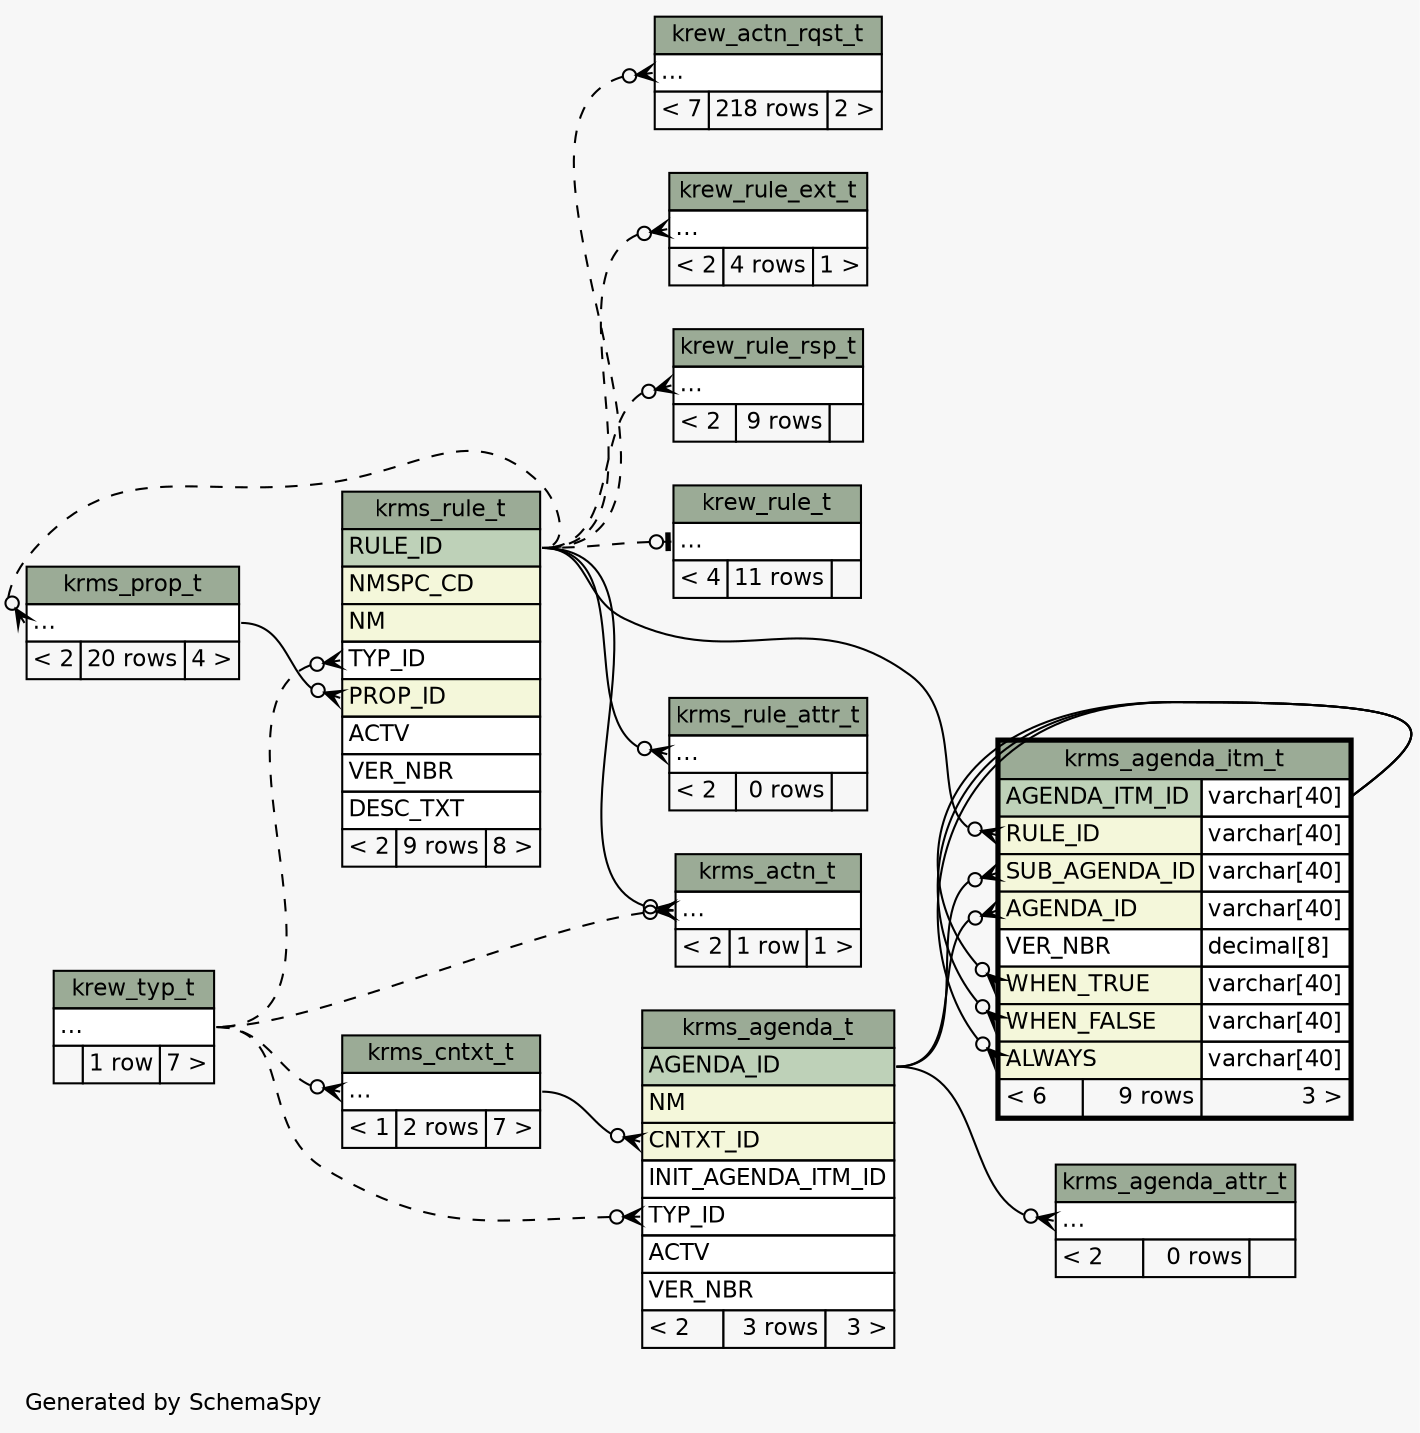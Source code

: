 // dot 2.28.0 on Mac OS X 10.7.2
// SchemaSpy rev 590
digraph "impliedTwoDegreesRelationshipsDiagram" {
  graph [
    rankdir="RL"
    bgcolor="#f7f7f7"
    label="\nGenerated by SchemaSpy"
    labeljust="l"
    nodesep="0.18"
    ranksep="0.46"
    fontname="Helvetica"
    fontsize="11"
  ];
  node [
    fontname="Helvetica"
    fontsize="11"
    shape="plaintext"
  ];
  edge [
    arrowsize="0.8"
  ];
  "krew_actn_rqst_t":"elipses":w -> "krms_rule_t":"RULE_ID":e [arrowhead=none dir=back arrowtail=crowodot style=dashed];
  "krew_rule_ext_t":"elipses":w -> "krms_rule_t":"RULE_ID":e [arrowhead=none dir=back arrowtail=crowodot style=dashed];
  "krew_rule_rsp_t":"elipses":w -> "krms_rule_t":"RULE_ID":e [arrowhead=none dir=back arrowtail=crowodot style=dashed];
  "krew_rule_t":"elipses":w -> "krms_rule_t":"RULE_ID":e [arrowhead=none dir=back arrowtail=teeodot style=dashed];
  "krms_actn_t":"elipses":w -> "krms_rule_t":"RULE_ID":e [arrowhead=none dir=back arrowtail=crowodot];
  "krms_actn_t":"elipses":w -> "krew_typ_t":"elipses":e [arrowhead=none dir=back arrowtail=crowodot style=dashed];
  "krms_agenda_attr_t":"elipses":w -> "krms_agenda_t":"AGENDA_ID":e [arrowhead=none dir=back arrowtail=crowodot];
  "krms_agenda_itm_t":"AGENDA_ID":w -> "krms_agenda_t":"AGENDA_ID":e [arrowhead=none dir=back arrowtail=crowodot];
  "krms_agenda_itm_t":"ALWAYS":w -> "krms_agenda_itm_t":"AGENDA_ITM_ID.type":e [arrowhead=none dir=back arrowtail=crowodot];
  "krms_agenda_itm_t":"RULE_ID":w -> "krms_rule_t":"RULE_ID":e [arrowhead=none dir=back arrowtail=crowodot];
  "krms_agenda_itm_t":"SUB_AGENDA_ID":w -> "krms_agenda_t":"AGENDA_ID":e [arrowhead=none dir=back arrowtail=crowodot];
  "krms_agenda_itm_t":"WHEN_FALSE":w -> "krms_agenda_itm_t":"AGENDA_ITM_ID.type":e [arrowhead=none dir=back arrowtail=crowodot];
  "krms_agenda_itm_t":"WHEN_TRUE":w -> "krms_agenda_itm_t":"AGENDA_ITM_ID.type":e [arrowhead=none dir=back arrowtail=crowodot];
  "krms_agenda_t":"CNTXT_ID":w -> "krms_cntxt_t":"elipses":e [arrowhead=none dir=back arrowtail=crowodot];
  "krms_agenda_t":"TYP_ID":w -> "krew_typ_t":"elipses":e [arrowhead=none dir=back arrowtail=crowodot style=dashed];
  "krms_cntxt_t":"elipses":w -> "krew_typ_t":"elipses":e [arrowhead=none dir=back arrowtail=crowodot style=dashed];
  "krms_prop_t":"elipses":w -> "krms_rule_t":"RULE_ID":e [arrowhead=none dir=back arrowtail=crowodot style=dashed];
  "krms_rule_attr_t":"elipses":w -> "krms_rule_t":"RULE_ID":e [arrowhead=none dir=back arrowtail=crowodot];
  "krms_rule_t":"PROP_ID":w -> "krms_prop_t":"elipses":e [arrowhead=none dir=back arrowtail=crowodot];
  "krms_rule_t":"TYP_ID":w -> "krew_typ_t":"elipses":e [arrowhead=none dir=back arrowtail=crowodot style=dashed];
  "krew_actn_rqst_t" [
    label=<
    <TABLE BORDER="0" CELLBORDER="1" CELLSPACING="0" BGCOLOR="#ffffff">
      <TR><TD COLSPAN="3" BGCOLOR="#9bab96" ALIGN="CENTER">krew_actn_rqst_t</TD></TR>
      <TR><TD PORT="elipses" COLSPAN="3" ALIGN="LEFT">...</TD></TR>
      <TR><TD ALIGN="LEFT" BGCOLOR="#f7f7f7">&lt; 7</TD><TD ALIGN="RIGHT" BGCOLOR="#f7f7f7">218 rows</TD><TD ALIGN="RIGHT" BGCOLOR="#f7f7f7">2 &gt;</TD></TR>
    </TABLE>>
    URL="krew_actn_rqst_t.html"
    tooltip="krew_actn_rqst_t"
  ];
  "krew_rule_ext_t" [
    label=<
    <TABLE BORDER="0" CELLBORDER="1" CELLSPACING="0" BGCOLOR="#ffffff">
      <TR><TD COLSPAN="3" BGCOLOR="#9bab96" ALIGN="CENTER">krew_rule_ext_t</TD></TR>
      <TR><TD PORT="elipses" COLSPAN="3" ALIGN="LEFT">...</TD></TR>
      <TR><TD ALIGN="LEFT" BGCOLOR="#f7f7f7">&lt; 2</TD><TD ALIGN="RIGHT" BGCOLOR="#f7f7f7">4 rows</TD><TD ALIGN="RIGHT" BGCOLOR="#f7f7f7">1 &gt;</TD></TR>
    </TABLE>>
    URL="krew_rule_ext_t.html"
    tooltip="krew_rule_ext_t"
  ];
  "krew_rule_rsp_t" [
    label=<
    <TABLE BORDER="0" CELLBORDER="1" CELLSPACING="0" BGCOLOR="#ffffff">
      <TR><TD COLSPAN="3" BGCOLOR="#9bab96" ALIGN="CENTER">krew_rule_rsp_t</TD></TR>
      <TR><TD PORT="elipses" COLSPAN="3" ALIGN="LEFT">...</TD></TR>
      <TR><TD ALIGN="LEFT" BGCOLOR="#f7f7f7">&lt; 2</TD><TD ALIGN="RIGHT" BGCOLOR="#f7f7f7">9 rows</TD><TD ALIGN="RIGHT" BGCOLOR="#f7f7f7">  </TD></TR>
    </TABLE>>
    URL="krew_rule_rsp_t.html"
    tooltip="krew_rule_rsp_t"
  ];
  "krew_rule_t" [
    label=<
    <TABLE BORDER="0" CELLBORDER="1" CELLSPACING="0" BGCOLOR="#ffffff">
      <TR><TD COLSPAN="3" BGCOLOR="#9bab96" ALIGN="CENTER">krew_rule_t</TD></TR>
      <TR><TD PORT="elipses" COLSPAN="3" ALIGN="LEFT">...</TD></TR>
      <TR><TD ALIGN="LEFT" BGCOLOR="#f7f7f7">&lt; 4</TD><TD ALIGN="RIGHT" BGCOLOR="#f7f7f7">11 rows</TD><TD ALIGN="RIGHT" BGCOLOR="#f7f7f7">  </TD></TR>
    </TABLE>>
    URL="krew_rule_t.html"
    tooltip="krew_rule_t"
  ];
  "krew_typ_t" [
    label=<
    <TABLE BORDER="0" CELLBORDER="1" CELLSPACING="0" BGCOLOR="#ffffff">
      <TR><TD COLSPAN="3" BGCOLOR="#9bab96" ALIGN="CENTER">krew_typ_t</TD></TR>
      <TR><TD PORT="elipses" COLSPAN="3" ALIGN="LEFT">...</TD></TR>
      <TR><TD ALIGN="LEFT" BGCOLOR="#f7f7f7">  </TD><TD ALIGN="RIGHT" BGCOLOR="#f7f7f7">1 row</TD><TD ALIGN="RIGHT" BGCOLOR="#f7f7f7">7 &gt;</TD></TR>
    </TABLE>>
    URL="krew_typ_t.html"
    tooltip="krew_typ_t"
  ];
  "krms_actn_t" [
    label=<
    <TABLE BORDER="0" CELLBORDER="1" CELLSPACING="0" BGCOLOR="#ffffff">
      <TR><TD COLSPAN="3" BGCOLOR="#9bab96" ALIGN="CENTER">krms_actn_t</TD></TR>
      <TR><TD PORT="elipses" COLSPAN="3" ALIGN="LEFT">...</TD></TR>
      <TR><TD ALIGN="LEFT" BGCOLOR="#f7f7f7">&lt; 2</TD><TD ALIGN="RIGHT" BGCOLOR="#f7f7f7">1 row</TD><TD ALIGN="RIGHT" BGCOLOR="#f7f7f7">1 &gt;</TD></TR>
    </TABLE>>
    URL="krms_actn_t.html"
    tooltip="krms_actn_t"
  ];
  "krms_agenda_attr_t" [
    label=<
    <TABLE BORDER="0" CELLBORDER="1" CELLSPACING="0" BGCOLOR="#ffffff">
      <TR><TD COLSPAN="3" BGCOLOR="#9bab96" ALIGN="CENTER">krms_agenda_attr_t</TD></TR>
      <TR><TD PORT="elipses" COLSPAN="3" ALIGN="LEFT">...</TD></TR>
      <TR><TD ALIGN="LEFT" BGCOLOR="#f7f7f7">&lt; 2</TD><TD ALIGN="RIGHT" BGCOLOR="#f7f7f7">0 rows</TD><TD ALIGN="RIGHT" BGCOLOR="#f7f7f7">  </TD></TR>
    </TABLE>>
    URL="krms_agenda_attr_t.html"
    tooltip="krms_agenda_attr_t"
  ];
  "krms_agenda_itm_t" [
    label=<
    <TABLE BORDER="2" CELLBORDER="1" CELLSPACING="0" BGCOLOR="#ffffff">
      <TR><TD COLSPAN="3" BGCOLOR="#9bab96" ALIGN="CENTER">krms_agenda_itm_t</TD></TR>
      <TR><TD PORT="AGENDA_ITM_ID" COLSPAN="2" BGCOLOR="#bed1b8" ALIGN="LEFT">AGENDA_ITM_ID</TD><TD PORT="AGENDA_ITM_ID.type" ALIGN="LEFT">varchar[40]</TD></TR>
      <TR><TD PORT="RULE_ID" COLSPAN="2" BGCOLOR="#f4f7da" ALIGN="LEFT">RULE_ID</TD><TD PORT="RULE_ID.type" ALIGN="LEFT">varchar[40]</TD></TR>
      <TR><TD PORT="SUB_AGENDA_ID" COLSPAN="2" BGCOLOR="#f4f7da" ALIGN="LEFT">SUB_AGENDA_ID</TD><TD PORT="SUB_AGENDA_ID.type" ALIGN="LEFT">varchar[40]</TD></TR>
      <TR><TD PORT="AGENDA_ID" COLSPAN="2" BGCOLOR="#f4f7da" ALIGN="LEFT">AGENDA_ID</TD><TD PORT="AGENDA_ID.type" ALIGN="LEFT">varchar[40]</TD></TR>
      <TR><TD PORT="VER_NBR" COLSPAN="2" ALIGN="LEFT">VER_NBR</TD><TD PORT="VER_NBR.type" ALIGN="LEFT">decimal[8]</TD></TR>
      <TR><TD PORT="WHEN_TRUE" COLSPAN="2" BGCOLOR="#f4f7da" ALIGN="LEFT">WHEN_TRUE</TD><TD PORT="WHEN_TRUE.type" ALIGN="LEFT">varchar[40]</TD></TR>
      <TR><TD PORT="WHEN_FALSE" COLSPAN="2" BGCOLOR="#f4f7da" ALIGN="LEFT">WHEN_FALSE</TD><TD PORT="WHEN_FALSE.type" ALIGN="LEFT">varchar[40]</TD></TR>
      <TR><TD PORT="ALWAYS" COLSPAN="2" BGCOLOR="#f4f7da" ALIGN="LEFT">ALWAYS</TD><TD PORT="ALWAYS.type" ALIGN="LEFT">varchar[40]</TD></TR>
      <TR><TD ALIGN="LEFT" BGCOLOR="#f7f7f7">&lt; 6</TD><TD ALIGN="RIGHT" BGCOLOR="#f7f7f7">9 rows</TD><TD ALIGN="RIGHT" BGCOLOR="#f7f7f7">3 &gt;</TD></TR>
    </TABLE>>
    URL="krms_agenda_itm_t.html"
    tooltip="krms_agenda_itm_t"
  ];
  "krms_agenda_t" [
    label=<
    <TABLE BORDER="0" CELLBORDER="1" CELLSPACING="0" BGCOLOR="#ffffff">
      <TR><TD COLSPAN="3" BGCOLOR="#9bab96" ALIGN="CENTER">krms_agenda_t</TD></TR>
      <TR><TD PORT="AGENDA_ID" COLSPAN="3" BGCOLOR="#bed1b8" ALIGN="LEFT">AGENDA_ID</TD></TR>
      <TR><TD PORT="NM" COLSPAN="3" BGCOLOR="#f4f7da" ALIGN="LEFT">NM</TD></TR>
      <TR><TD PORT="CNTXT_ID" COLSPAN="3" BGCOLOR="#f4f7da" ALIGN="LEFT">CNTXT_ID</TD></TR>
      <TR><TD PORT="INIT_AGENDA_ITM_ID" COLSPAN="3" ALIGN="LEFT">INIT_AGENDA_ITM_ID</TD></TR>
      <TR><TD PORT="TYP_ID" COLSPAN="3" ALIGN="LEFT">TYP_ID</TD></TR>
      <TR><TD PORT="ACTV" COLSPAN="3" ALIGN="LEFT">ACTV</TD></TR>
      <TR><TD PORT="VER_NBR" COLSPAN="3" ALIGN="LEFT">VER_NBR</TD></TR>
      <TR><TD ALIGN="LEFT" BGCOLOR="#f7f7f7">&lt; 2</TD><TD ALIGN="RIGHT" BGCOLOR="#f7f7f7">3 rows</TD><TD ALIGN="RIGHT" BGCOLOR="#f7f7f7">3 &gt;</TD></TR>
    </TABLE>>
    URL="krms_agenda_t.html"
    tooltip="krms_agenda_t"
  ];
  "krms_cntxt_t" [
    label=<
    <TABLE BORDER="0" CELLBORDER="1" CELLSPACING="0" BGCOLOR="#ffffff">
      <TR><TD COLSPAN="3" BGCOLOR="#9bab96" ALIGN="CENTER">krms_cntxt_t</TD></TR>
      <TR><TD PORT="elipses" COLSPAN="3" ALIGN="LEFT">...</TD></TR>
      <TR><TD ALIGN="LEFT" BGCOLOR="#f7f7f7">&lt; 1</TD><TD ALIGN="RIGHT" BGCOLOR="#f7f7f7">2 rows</TD><TD ALIGN="RIGHT" BGCOLOR="#f7f7f7">7 &gt;</TD></TR>
    </TABLE>>
    URL="krms_cntxt_t.html"
    tooltip="krms_cntxt_t"
  ];
  "krms_prop_t" [
    label=<
    <TABLE BORDER="0" CELLBORDER="1" CELLSPACING="0" BGCOLOR="#ffffff">
      <TR><TD COLSPAN="3" BGCOLOR="#9bab96" ALIGN="CENTER">krms_prop_t</TD></TR>
      <TR><TD PORT="elipses" COLSPAN="3" ALIGN="LEFT">...</TD></TR>
      <TR><TD ALIGN="LEFT" BGCOLOR="#f7f7f7">&lt; 2</TD><TD ALIGN="RIGHT" BGCOLOR="#f7f7f7">20 rows</TD><TD ALIGN="RIGHT" BGCOLOR="#f7f7f7">4 &gt;</TD></TR>
    </TABLE>>
    URL="krms_prop_t.html"
    tooltip="krms_prop_t"
  ];
  "krms_rule_attr_t" [
    label=<
    <TABLE BORDER="0" CELLBORDER="1" CELLSPACING="0" BGCOLOR="#ffffff">
      <TR><TD COLSPAN="3" BGCOLOR="#9bab96" ALIGN="CENTER">krms_rule_attr_t</TD></TR>
      <TR><TD PORT="elipses" COLSPAN="3" ALIGN="LEFT">...</TD></TR>
      <TR><TD ALIGN="LEFT" BGCOLOR="#f7f7f7">&lt; 2</TD><TD ALIGN="RIGHT" BGCOLOR="#f7f7f7">0 rows</TD><TD ALIGN="RIGHT" BGCOLOR="#f7f7f7">  </TD></TR>
    </TABLE>>
    URL="krms_rule_attr_t.html"
    tooltip="krms_rule_attr_t"
  ];
  "krms_rule_t" [
    label=<
    <TABLE BORDER="0" CELLBORDER="1" CELLSPACING="0" BGCOLOR="#ffffff">
      <TR><TD COLSPAN="3" BGCOLOR="#9bab96" ALIGN="CENTER">krms_rule_t</TD></TR>
      <TR><TD PORT="RULE_ID" COLSPAN="3" BGCOLOR="#bed1b8" ALIGN="LEFT">RULE_ID</TD></TR>
      <TR><TD PORT="NMSPC_CD" COLSPAN="3" BGCOLOR="#f4f7da" ALIGN="LEFT">NMSPC_CD</TD></TR>
      <TR><TD PORT="NM" COLSPAN="3" BGCOLOR="#f4f7da" ALIGN="LEFT">NM</TD></TR>
      <TR><TD PORT="TYP_ID" COLSPAN="3" ALIGN="LEFT">TYP_ID</TD></TR>
      <TR><TD PORT="PROP_ID" COLSPAN="3" BGCOLOR="#f4f7da" ALIGN="LEFT">PROP_ID</TD></TR>
      <TR><TD PORT="ACTV" COLSPAN="3" ALIGN="LEFT">ACTV</TD></TR>
      <TR><TD PORT="VER_NBR" COLSPAN="3" ALIGN="LEFT">VER_NBR</TD></TR>
      <TR><TD PORT="DESC_TXT" COLSPAN="3" ALIGN="LEFT">DESC_TXT</TD></TR>
      <TR><TD ALIGN="LEFT" BGCOLOR="#f7f7f7">&lt; 2</TD><TD ALIGN="RIGHT" BGCOLOR="#f7f7f7">9 rows</TD><TD ALIGN="RIGHT" BGCOLOR="#f7f7f7">8 &gt;</TD></TR>
    </TABLE>>
    URL="krms_rule_t.html"
    tooltip="krms_rule_t"
  ];
}
